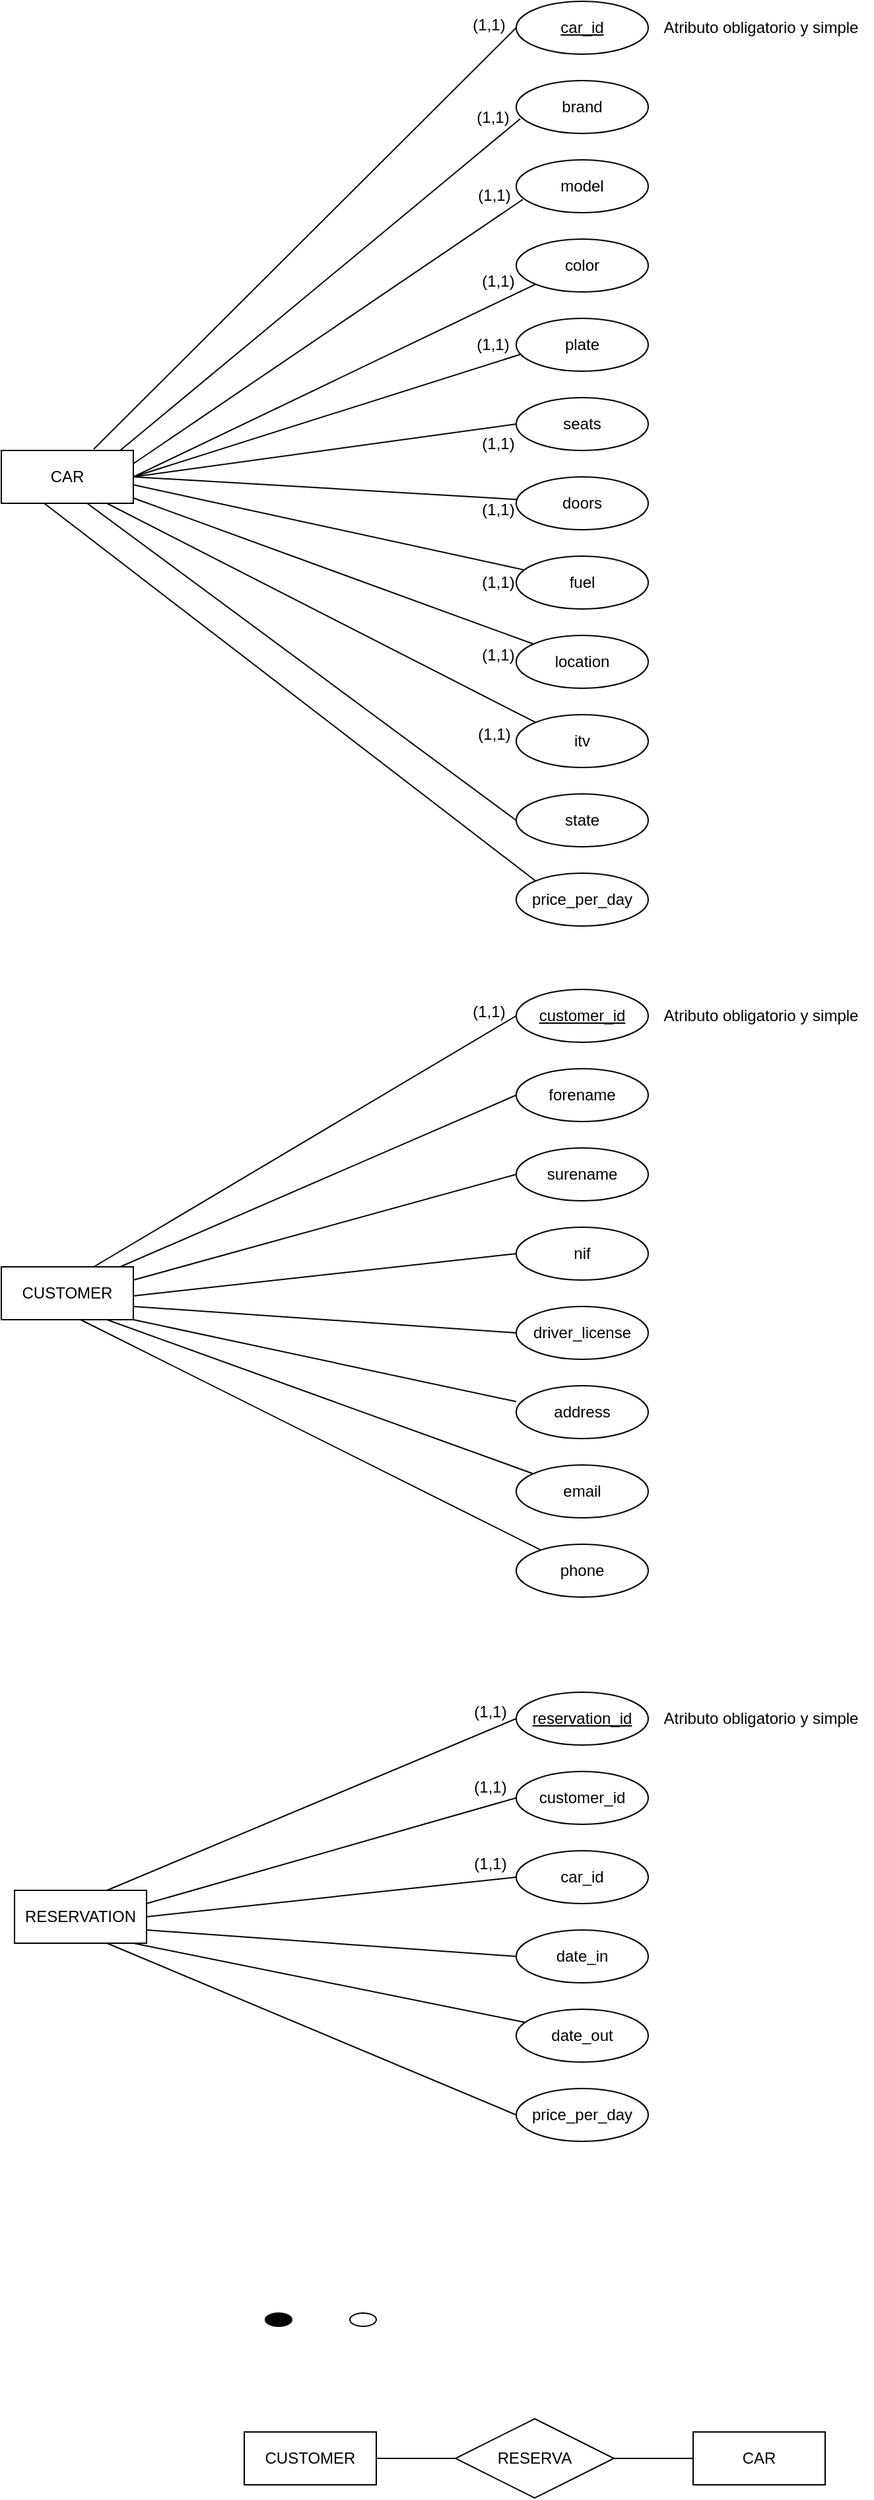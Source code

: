 <mxfile version="24.8.4">
  <diagram name="Página-1" id="37WGcSRljtL9MsTasHbK">
    <mxGraphModel dx="1434" dy="738" grid="1" gridSize="10" guides="1" tooltips="1" connect="1" arrows="1" fold="1" page="1" pageScale="1" pageWidth="827" pageHeight="1169" math="0" shadow="0">
      <root>
        <mxCell id="0" />
        <mxCell id="1" parent="0" />
        <mxCell id="kWq-YQ7jtwYpPsozGL0Q-1" value="CAR" style="whiteSpace=wrap;html=1;align=center;" vertex="1" parent="1">
          <mxGeometry x="10" y="380" width="100" height="40" as="geometry" />
        </mxCell>
        <mxCell id="kWq-YQ7jtwYpPsozGL0Q-2" value="&lt;u&gt;car_id&lt;/u&gt;" style="ellipse;whiteSpace=wrap;html=1;align=center;" vertex="1" parent="1">
          <mxGeometry x="400" y="40" width="100" height="40" as="geometry" />
        </mxCell>
        <mxCell id="kWq-YQ7jtwYpPsozGL0Q-3" value="brand" style="ellipse;whiteSpace=wrap;html=1;align=center;" vertex="1" parent="1">
          <mxGeometry x="400" y="100" width="100" height="40" as="geometry" />
        </mxCell>
        <mxCell id="kWq-YQ7jtwYpPsozGL0Q-4" value="model" style="ellipse;whiteSpace=wrap;html=1;align=center;" vertex="1" parent="1">
          <mxGeometry x="400" y="160" width="100" height="40" as="geometry" />
        </mxCell>
        <mxCell id="kWq-YQ7jtwYpPsozGL0Q-5" style="edgeStyle=orthogonalEdgeStyle;rounded=0;orthogonalLoop=1;jettySize=auto;html=1;exitX=0.5;exitY=1;exitDx=0;exitDy=0;" edge="1" parent="1" source="kWq-YQ7jtwYpPsozGL0Q-4" target="kWq-YQ7jtwYpPsozGL0Q-4">
          <mxGeometry relative="1" as="geometry" />
        </mxCell>
        <mxCell id="kWq-YQ7jtwYpPsozGL0Q-6" value="plate" style="ellipse;whiteSpace=wrap;html=1;align=center;" vertex="1" parent="1">
          <mxGeometry x="400" y="280" width="100" height="40" as="geometry" />
        </mxCell>
        <mxCell id="kWq-YQ7jtwYpPsozGL0Q-7" value="color" style="ellipse;whiteSpace=wrap;html=1;align=center;" vertex="1" parent="1">
          <mxGeometry x="400" y="220" width="100" height="40" as="geometry" />
        </mxCell>
        <mxCell id="kWq-YQ7jtwYpPsozGL0Q-8" value="RESERVATION" style="whiteSpace=wrap;html=1;align=center;" vertex="1" parent="1">
          <mxGeometry x="20" y="1470" width="100" height="40" as="geometry" />
        </mxCell>
        <mxCell id="kWq-YQ7jtwYpPsozGL0Q-9" value="CUSTOMER" style="whiteSpace=wrap;html=1;align=center;" vertex="1" parent="1">
          <mxGeometry x="10" y="998" width="100" height="40" as="geometry" />
        </mxCell>
        <mxCell id="kWq-YQ7jtwYpPsozGL0Q-10" value="seats" style="ellipse;whiteSpace=wrap;html=1;align=center;" vertex="1" parent="1">
          <mxGeometry x="400" y="340" width="100" height="40" as="geometry" />
        </mxCell>
        <mxCell id="kWq-YQ7jtwYpPsozGL0Q-11" value="doors" style="ellipse;whiteSpace=wrap;html=1;align=center;" vertex="1" parent="1">
          <mxGeometry x="400" y="400" width="100" height="40" as="geometry" />
        </mxCell>
        <mxCell id="kWq-YQ7jtwYpPsozGL0Q-12" value="fuel" style="ellipse;whiteSpace=wrap;html=1;align=center;" vertex="1" parent="1">
          <mxGeometry x="400" y="460" width="100" height="40" as="geometry" />
        </mxCell>
        <mxCell id="kWq-YQ7jtwYpPsozGL0Q-13" value="location" style="ellipse;whiteSpace=wrap;html=1;align=center;" vertex="1" parent="1">
          <mxGeometry x="400" y="520" width="100" height="40" as="geometry" />
        </mxCell>
        <mxCell id="kWq-YQ7jtwYpPsozGL0Q-14" value="itv" style="ellipse;whiteSpace=wrap;html=1;align=center;" vertex="1" parent="1">
          <mxGeometry x="400" y="580" width="100" height="40" as="geometry" />
        </mxCell>
        <mxCell id="kWq-YQ7jtwYpPsozGL0Q-15" value="price_per_day" style="ellipse;whiteSpace=wrap;html=1;align=center;" vertex="1" parent="1">
          <mxGeometry x="400" y="700" width="100" height="40" as="geometry" />
        </mxCell>
        <mxCell id="kWq-YQ7jtwYpPsozGL0Q-16" value="state" style="ellipse;whiteSpace=wrap;html=1;align=center;" vertex="1" parent="1">
          <mxGeometry x="400" y="640" width="100" height="40" as="geometry" />
        </mxCell>
        <mxCell id="kWq-YQ7jtwYpPsozGL0Q-17" value="" style="endArrow=none;html=1;rounded=0;entryX=0;entryY=0.5;entryDx=0;entryDy=0;" edge="1" parent="1" target="kWq-YQ7jtwYpPsozGL0Q-2">
          <mxGeometry relative="1" as="geometry">
            <mxPoint x="80" y="379" as="sourcePoint" />
            <mxPoint x="240" y="379" as="targetPoint" />
          </mxGeometry>
        </mxCell>
        <mxCell id="kWq-YQ7jtwYpPsozGL0Q-18" value="" style="endArrow=none;html=1;rounded=0;entryX=0.03;entryY=0.725;entryDx=0;entryDy=0;entryPerimeter=0;" edge="1" parent="1" target="kWq-YQ7jtwYpPsozGL0Q-3">
          <mxGeometry relative="1" as="geometry">
            <mxPoint x="100" y="380" as="sourcePoint" />
            <mxPoint x="230" y="61" as="targetPoint" />
          </mxGeometry>
        </mxCell>
        <mxCell id="kWq-YQ7jtwYpPsozGL0Q-19" value="" style="endArrow=none;html=1;rounded=0;entryX=0.05;entryY=0.75;entryDx=0;entryDy=0;entryPerimeter=0;" edge="1" parent="1" target="kWq-YQ7jtwYpPsozGL0Q-4">
          <mxGeometry relative="1" as="geometry">
            <mxPoint x="110" y="390" as="sourcePoint" />
            <mxPoint x="222" y="141" as="targetPoint" />
          </mxGeometry>
        </mxCell>
        <mxCell id="kWq-YQ7jtwYpPsozGL0Q-20" value="" style="endArrow=none;html=1;rounded=0;entryX=0;entryY=1;entryDx=0;entryDy=0;" edge="1" parent="1" target="kWq-YQ7jtwYpPsozGL0Q-7">
          <mxGeometry relative="1" as="geometry">
            <mxPoint x="110" y="400" as="sourcePoint" />
            <mxPoint x="214" y="203" as="targetPoint" />
          </mxGeometry>
        </mxCell>
        <mxCell id="kWq-YQ7jtwYpPsozGL0Q-21" value="" style="endArrow=none;html=1;rounded=0;entryX=0.04;entryY=0.675;entryDx=0;entryDy=0;entryPerimeter=0;" edge="1" parent="1" target="kWq-YQ7jtwYpPsozGL0Q-6">
          <mxGeometry relative="1" as="geometry">
            <mxPoint x="110" y="400" as="sourcePoint" />
            <mxPoint x="225" y="254" as="targetPoint" />
          </mxGeometry>
        </mxCell>
        <mxCell id="kWq-YQ7jtwYpPsozGL0Q-22" value="" style="endArrow=none;html=1;rounded=0;entryX=0;entryY=0.5;entryDx=0;entryDy=0;" edge="1" parent="1" target="kWq-YQ7jtwYpPsozGL0Q-10">
          <mxGeometry relative="1" as="geometry">
            <mxPoint x="110" y="400" as="sourcePoint" />
            <mxPoint x="214" y="307" as="targetPoint" />
          </mxGeometry>
        </mxCell>
        <mxCell id="kWq-YQ7jtwYpPsozGL0Q-23" value="" style="endArrow=none;html=1;rounded=0;" edge="1" parent="1" target="kWq-YQ7jtwYpPsozGL0Q-11">
          <mxGeometry relative="1" as="geometry">
            <mxPoint x="110" y="400" as="sourcePoint" />
            <mxPoint x="210" y="360" as="targetPoint" />
          </mxGeometry>
        </mxCell>
        <mxCell id="kWq-YQ7jtwYpPsozGL0Q-24" value="" style="endArrow=none;html=1;rounded=0;" edge="1" parent="1" target="kWq-YQ7jtwYpPsozGL0Q-12">
          <mxGeometry relative="1" as="geometry">
            <mxPoint x="110" y="406" as="sourcePoint" />
            <mxPoint x="213" y="420" as="targetPoint" />
          </mxGeometry>
        </mxCell>
        <mxCell id="kWq-YQ7jtwYpPsozGL0Q-25" value="" style="endArrow=none;html=1;rounded=0;" edge="1" parent="1" target="kWq-YQ7jtwYpPsozGL0Q-13">
          <mxGeometry relative="1" as="geometry">
            <mxPoint x="110" y="416" as="sourcePoint" />
            <mxPoint x="229" y="474" as="targetPoint" />
          </mxGeometry>
        </mxCell>
        <mxCell id="kWq-YQ7jtwYpPsozGL0Q-26" value="" style="endArrow=none;html=1;rounded=0;entryX=0;entryY=0;entryDx=0;entryDy=0;" edge="1" parent="1" target="kWq-YQ7jtwYpPsozGL0Q-14">
          <mxGeometry relative="1" as="geometry">
            <mxPoint x="90" y="420" as="sourcePoint" />
            <mxPoint x="218" y="526" as="targetPoint" />
          </mxGeometry>
        </mxCell>
        <mxCell id="kWq-YQ7jtwYpPsozGL0Q-27" value="" style="endArrow=none;html=1;rounded=0;entryX=0;entryY=0.5;entryDx=0;entryDy=0;" edge="1" parent="1" target="kWq-YQ7jtwYpPsozGL0Q-16">
          <mxGeometry relative="1" as="geometry">
            <mxPoint x="75" y="420" as="sourcePoint" />
            <mxPoint x="210" y="586" as="targetPoint" />
          </mxGeometry>
        </mxCell>
        <mxCell id="kWq-YQ7jtwYpPsozGL0Q-28" value="" style="endArrow=none;html=1;rounded=0;entryX=0;entryY=0;entryDx=0;entryDy=0;" edge="1" parent="1" target="kWq-YQ7jtwYpPsozGL0Q-15">
          <mxGeometry relative="1" as="geometry">
            <mxPoint x="42.5" y="420" as="sourcePoint" />
            <mxPoint x="177.5" y="660" as="targetPoint" />
          </mxGeometry>
        </mxCell>
        <mxCell id="kWq-YQ7jtwYpPsozGL0Q-29" value="&lt;u&gt;customer_id&lt;/u&gt;" style="ellipse;whiteSpace=wrap;html=1;align=center;" vertex="1" parent="1">
          <mxGeometry x="400" y="788" width="100" height="40" as="geometry" />
        </mxCell>
        <mxCell id="kWq-YQ7jtwYpPsozGL0Q-30" value="forename" style="ellipse;whiteSpace=wrap;html=1;align=center;" vertex="1" parent="1">
          <mxGeometry x="400" y="848" width="100" height="40" as="geometry" />
        </mxCell>
        <mxCell id="kWq-YQ7jtwYpPsozGL0Q-31" value="surename" style="ellipse;whiteSpace=wrap;html=1;align=center;" vertex="1" parent="1">
          <mxGeometry x="400" y="908" width="100" height="40" as="geometry" />
        </mxCell>
        <mxCell id="kWq-YQ7jtwYpPsozGL0Q-32" value="nif" style="ellipse;whiteSpace=wrap;html=1;align=center;" vertex="1" parent="1">
          <mxGeometry x="400" y="968" width="100" height="40" as="geometry" />
        </mxCell>
        <mxCell id="kWq-YQ7jtwYpPsozGL0Q-33" value="driver_license" style="ellipse;whiteSpace=wrap;html=1;align=center;" vertex="1" parent="1">
          <mxGeometry x="400" y="1028" width="100" height="40" as="geometry" />
        </mxCell>
        <mxCell id="kWq-YQ7jtwYpPsozGL0Q-34" value="address" style="ellipse;whiteSpace=wrap;html=1;align=center;" vertex="1" parent="1">
          <mxGeometry x="400" y="1088" width="100" height="40" as="geometry" />
        </mxCell>
        <mxCell id="kWq-YQ7jtwYpPsozGL0Q-35" value="phone" style="ellipse;whiteSpace=wrap;html=1;align=center;" vertex="1" parent="1">
          <mxGeometry x="400" y="1208" width="100" height="40" as="geometry" />
        </mxCell>
        <mxCell id="kWq-YQ7jtwYpPsozGL0Q-36" value="email" style="ellipse;whiteSpace=wrap;html=1;align=center;" vertex="1" parent="1">
          <mxGeometry x="400" y="1148" width="100" height="40" as="geometry" />
        </mxCell>
        <mxCell id="kWq-YQ7jtwYpPsozGL0Q-37" value="&lt;u&gt;reservation_id&lt;/u&gt;" style="ellipse;whiteSpace=wrap;html=1;align=center;" vertex="1" parent="1">
          <mxGeometry x="400" y="1320" width="100" height="40" as="geometry" />
        </mxCell>
        <mxCell id="kWq-YQ7jtwYpPsozGL0Q-38" value="customer_id" style="ellipse;whiteSpace=wrap;html=1;align=center;" vertex="1" parent="1">
          <mxGeometry x="400" y="1380" width="100" height="40" as="geometry" />
        </mxCell>
        <mxCell id="kWq-YQ7jtwYpPsozGL0Q-39" value="car_id" style="ellipse;whiteSpace=wrap;html=1;align=center;" vertex="1" parent="1">
          <mxGeometry x="400" y="1440" width="100" height="40" as="geometry" />
        </mxCell>
        <mxCell id="kWq-YQ7jtwYpPsozGL0Q-40" value="date_in" style="ellipse;whiteSpace=wrap;html=1;align=center;" vertex="1" parent="1">
          <mxGeometry x="400" y="1500" width="100" height="40" as="geometry" />
        </mxCell>
        <mxCell id="kWq-YQ7jtwYpPsozGL0Q-41" value="date_out" style="ellipse;whiteSpace=wrap;html=1;align=center;" vertex="1" parent="1">
          <mxGeometry x="400" y="1560" width="100" height="40" as="geometry" />
        </mxCell>
        <mxCell id="kWq-YQ7jtwYpPsozGL0Q-42" value="price_per_day" style="ellipse;whiteSpace=wrap;html=1;align=center;" vertex="1" parent="1">
          <mxGeometry x="400" y="1620" width="100" height="40" as="geometry" />
        </mxCell>
        <mxCell id="kWq-YQ7jtwYpPsozGL0Q-43" value="" style="endArrow=none;html=1;rounded=0;entryX=0;entryY=0.5;entryDx=0;entryDy=0;" edge="1" parent="1" target="kWq-YQ7jtwYpPsozGL0Q-29">
          <mxGeometry relative="1" as="geometry">
            <mxPoint x="80" y="998" as="sourcePoint" />
            <mxPoint x="240" y="998" as="targetPoint" />
          </mxGeometry>
        </mxCell>
        <mxCell id="kWq-YQ7jtwYpPsozGL0Q-44" value="" style="endArrow=none;html=1;rounded=0;entryX=0;entryY=0.5;entryDx=0;entryDy=0;" edge="1" parent="1" target="kWq-YQ7jtwYpPsozGL0Q-30">
          <mxGeometry relative="1" as="geometry">
            <mxPoint x="100" y="998" as="sourcePoint" />
            <mxPoint x="420" y="808" as="targetPoint" />
          </mxGeometry>
        </mxCell>
        <mxCell id="kWq-YQ7jtwYpPsozGL0Q-45" value="" style="endArrow=none;html=1;rounded=0;entryX=0;entryY=0.5;entryDx=0;entryDy=0;" edge="1" parent="1" target="kWq-YQ7jtwYpPsozGL0Q-31">
          <mxGeometry relative="1" as="geometry">
            <mxPoint x="110" y="1008" as="sourcePoint" />
            <mxPoint x="410" y="878" as="targetPoint" />
          </mxGeometry>
        </mxCell>
        <mxCell id="kWq-YQ7jtwYpPsozGL0Q-46" value="" style="endArrow=none;html=1;rounded=0;entryX=0;entryY=0.5;entryDx=0;entryDy=0;" edge="1" parent="1" target="kWq-YQ7jtwYpPsozGL0Q-32">
          <mxGeometry relative="1" as="geometry">
            <mxPoint x="110" y="1020" as="sourcePoint" />
            <mxPoint x="400" y="940" as="targetPoint" />
          </mxGeometry>
        </mxCell>
        <mxCell id="kWq-YQ7jtwYpPsozGL0Q-47" value="" style="endArrow=none;html=1;rounded=0;entryX=0;entryY=0.5;entryDx=0;entryDy=0;exitX=1;exitY=0.75;exitDx=0;exitDy=0;" edge="1" parent="1" source="kWq-YQ7jtwYpPsozGL0Q-9" target="kWq-YQ7jtwYpPsozGL0Q-33">
          <mxGeometry relative="1" as="geometry">
            <mxPoint x="110" y="1034" as="sourcePoint" />
            <mxPoint x="400" y="1002" as="targetPoint" />
          </mxGeometry>
        </mxCell>
        <mxCell id="kWq-YQ7jtwYpPsozGL0Q-48" value="" style="endArrow=none;html=1;rounded=0;entryX=0;entryY=0.3;entryDx=0;entryDy=0;exitX=1;exitY=0.75;exitDx=0;exitDy=0;entryPerimeter=0;" edge="1" parent="1" target="kWq-YQ7jtwYpPsozGL0Q-34">
          <mxGeometry relative="1" as="geometry">
            <mxPoint x="110" y="1038" as="sourcePoint" />
            <mxPoint x="400" y="1058" as="targetPoint" />
          </mxGeometry>
        </mxCell>
        <mxCell id="kWq-YQ7jtwYpPsozGL0Q-49" value="" style="endArrow=none;html=1;rounded=0;exitX=1;exitY=0.75;exitDx=0;exitDy=0;" edge="1" parent="1" target="kWq-YQ7jtwYpPsozGL0Q-36">
          <mxGeometry relative="1" as="geometry">
            <mxPoint x="90" y="1038" as="sourcePoint" />
            <mxPoint x="380" y="1100" as="targetPoint" />
          </mxGeometry>
        </mxCell>
        <mxCell id="kWq-YQ7jtwYpPsozGL0Q-50" value="" style="endArrow=none;html=1;rounded=0;exitX=1;exitY=0.75;exitDx=0;exitDy=0;" edge="1" parent="1" target="kWq-YQ7jtwYpPsozGL0Q-35">
          <mxGeometry relative="1" as="geometry">
            <mxPoint x="70" y="1038" as="sourcePoint" />
            <mxPoint x="393" y="1155" as="targetPoint" />
          </mxGeometry>
        </mxCell>
        <mxCell id="kWq-YQ7jtwYpPsozGL0Q-51" value="" style="endArrow=none;html=1;rounded=0;entryX=0;entryY=0.5;entryDx=0;entryDy=0;" edge="1" parent="1" target="kWq-YQ7jtwYpPsozGL0Q-37">
          <mxGeometry relative="1" as="geometry">
            <mxPoint x="90" y="1470" as="sourcePoint" />
            <mxPoint x="250" y="1470" as="targetPoint" />
          </mxGeometry>
        </mxCell>
        <mxCell id="kWq-YQ7jtwYpPsozGL0Q-52" value="" style="endArrow=none;html=1;rounded=0;entryX=0;entryY=0.5;entryDx=0;entryDy=0;" edge="1" parent="1" target="kWq-YQ7jtwYpPsozGL0Q-38">
          <mxGeometry relative="1" as="geometry">
            <mxPoint x="120" y="1480" as="sourcePoint" />
            <mxPoint x="430" y="1350" as="targetPoint" />
          </mxGeometry>
        </mxCell>
        <mxCell id="kWq-YQ7jtwYpPsozGL0Q-53" value="" style="endArrow=none;html=1;rounded=0;entryX=0;entryY=0.5;entryDx=0;entryDy=0;" edge="1" parent="1" target="kWq-YQ7jtwYpPsozGL0Q-39">
          <mxGeometry relative="1" as="geometry">
            <mxPoint x="120" y="1490" as="sourcePoint" />
            <mxPoint x="400" y="1410" as="targetPoint" />
          </mxGeometry>
        </mxCell>
        <mxCell id="kWq-YQ7jtwYpPsozGL0Q-54" value="" style="endArrow=none;html=1;rounded=0;entryX=0;entryY=0.5;entryDx=0;entryDy=0;" edge="1" parent="1" target="kWq-YQ7jtwYpPsozGL0Q-40">
          <mxGeometry relative="1" as="geometry">
            <mxPoint x="120" y="1500" as="sourcePoint" />
            <mxPoint x="400" y="1470" as="targetPoint" />
          </mxGeometry>
        </mxCell>
        <mxCell id="kWq-YQ7jtwYpPsozGL0Q-55" value="" style="endArrow=none;html=1;rounded=0;entryX=0.07;entryY=0.25;entryDx=0;entryDy=0;entryPerimeter=0;" edge="1" parent="1" target="kWq-YQ7jtwYpPsozGL0Q-41">
          <mxGeometry relative="1" as="geometry">
            <mxPoint x="110" y="1510" as="sourcePoint" />
            <mxPoint x="390" y="1530" as="targetPoint" />
          </mxGeometry>
        </mxCell>
        <mxCell id="kWq-YQ7jtwYpPsozGL0Q-56" value="" style="endArrow=none;html=1;rounded=0;entryX=0;entryY=0.5;entryDx=0;entryDy=0;" edge="1" parent="1" target="kWq-YQ7jtwYpPsozGL0Q-42">
          <mxGeometry relative="1" as="geometry">
            <mxPoint x="90" y="1510" as="sourcePoint" />
            <mxPoint x="387" y="1570" as="targetPoint" />
          </mxGeometry>
        </mxCell>
        <mxCell id="kWq-YQ7jtwYpPsozGL0Q-57" value="&lt;div&gt;(1,1)&lt;/div&gt;" style="text;html=1;align=center;verticalAlign=middle;resizable=0;points=[];autosize=1;strokeColor=none;fillColor=none;" vertex="1" parent="1">
          <mxGeometry x="354" y="43" width="50" height="30" as="geometry" />
        </mxCell>
        <mxCell id="kWq-YQ7jtwYpPsozGL0Q-65" value="&lt;div&gt;(1,1)&lt;/div&gt;" style="text;html=1;align=center;verticalAlign=middle;resizable=0;points=[];autosize=1;strokeColor=none;fillColor=none;" vertex="1" parent="1">
          <mxGeometry x="354" y="790" width="50" height="30" as="geometry" />
        </mxCell>
        <mxCell id="kWq-YQ7jtwYpPsozGL0Q-66" value="&lt;div&gt;(1,1)&lt;/div&gt;" style="text;html=1;align=center;verticalAlign=middle;resizable=0;points=[];autosize=1;strokeColor=none;fillColor=none;" vertex="1" parent="1">
          <mxGeometry x="355" y="1320" width="50" height="30" as="geometry" />
        </mxCell>
        <mxCell id="kWq-YQ7jtwYpPsozGL0Q-67" value="&lt;div&gt;(1,1)&lt;/div&gt;" style="text;html=1;align=center;verticalAlign=middle;resizable=0;points=[];autosize=1;strokeColor=none;fillColor=none;" vertex="1" parent="1">
          <mxGeometry x="355" y="1377" width="50" height="30" as="geometry" />
        </mxCell>
        <mxCell id="kWq-YQ7jtwYpPsozGL0Q-68" value="&lt;div&gt;(1,1)&lt;/div&gt;" style="text;html=1;align=center;verticalAlign=middle;resizable=0;points=[];autosize=1;strokeColor=none;fillColor=none;" vertex="1" parent="1">
          <mxGeometry x="355" y="1435" width="50" height="30" as="geometry" />
        </mxCell>
        <mxCell id="kWq-YQ7jtwYpPsozGL0Q-69" value="CUSTOMER" style="whiteSpace=wrap;html=1;align=center;" vertex="1" parent="1">
          <mxGeometry x="194" y="1880" width="100" height="40" as="geometry" />
        </mxCell>
        <mxCell id="kWq-YQ7jtwYpPsozGL0Q-70" value="" style="line;strokeWidth=1;rotatable=0;dashed=0;labelPosition=right;align=left;verticalAlign=middle;spacingTop=0;spacingLeft=6;points=[];portConstraint=eastwest;" vertex="1" parent="1">
          <mxGeometry x="294" y="1895" width="60" height="10" as="geometry" />
        </mxCell>
        <mxCell id="kWq-YQ7jtwYpPsozGL0Q-71" value="RESERVA" style="shape=rhombus;perimeter=rhombusPerimeter;whiteSpace=wrap;html=1;align=center;" vertex="1" parent="1">
          <mxGeometry x="354" y="1870" width="120" height="60" as="geometry" />
        </mxCell>
        <mxCell id="kWq-YQ7jtwYpPsozGL0Q-72" value="CAR" style="whiteSpace=wrap;html=1;align=center;" vertex="1" parent="1">
          <mxGeometry x="534" y="1880" width="100" height="40" as="geometry" />
        </mxCell>
        <mxCell id="kWq-YQ7jtwYpPsozGL0Q-73" value="" style="line;strokeWidth=1;rotatable=0;dashed=0;labelPosition=right;align=left;verticalAlign=middle;spacingTop=0;spacingLeft=6;points=[];portConstraint=eastwest;" vertex="1" parent="1">
          <mxGeometry x="474" y="1895" width="60" height="10" as="geometry" />
        </mxCell>
        <mxCell id="kWq-YQ7jtwYpPsozGL0Q-74" value="Atributo obligatorio y simple" style="text;html=1;align=center;verticalAlign=middle;resizable=0;points=[];autosize=1;strokeColor=none;fillColor=none;" vertex="1" parent="1">
          <mxGeometry x="500" y="45" width="170" height="30" as="geometry" />
        </mxCell>
        <mxCell id="kWq-YQ7jtwYpPsozGL0Q-77" value="Atributo obligatorio y simple" style="text;html=1;align=center;verticalAlign=middle;resizable=0;points=[];autosize=1;strokeColor=none;fillColor=none;" vertex="1" parent="1">
          <mxGeometry x="500" y="793" width="170" height="30" as="geometry" />
        </mxCell>
        <mxCell id="kWq-YQ7jtwYpPsozGL0Q-78" value="Atributo obligatorio y simple" style="text;html=1;align=center;verticalAlign=middle;resizable=0;points=[];autosize=1;strokeColor=none;fillColor=none;" vertex="1" parent="1">
          <mxGeometry x="500" y="1325" width="170" height="30" as="geometry" />
        </mxCell>
        <mxCell id="kWq-YQ7jtwYpPsozGL0Q-79" value="&lt;div&gt;(1,1)&lt;/div&gt;" style="text;html=1;align=center;verticalAlign=middle;resizable=0;points=[];autosize=1;strokeColor=none;fillColor=none;" vertex="1" parent="1">
          <mxGeometry x="357" y="113" width="50" height="30" as="geometry" />
        </mxCell>
        <mxCell id="kWq-YQ7jtwYpPsozGL0Q-80" value="&lt;div&gt;(1,1)&lt;/div&gt;" style="text;html=1;align=center;verticalAlign=middle;resizable=0;points=[];autosize=1;strokeColor=none;fillColor=none;" vertex="1" parent="1">
          <mxGeometry x="358" y="172" width="50" height="30" as="geometry" />
        </mxCell>
        <mxCell id="kWq-YQ7jtwYpPsozGL0Q-81" value="&lt;div&gt;(1,1)&lt;/div&gt;" style="text;html=1;align=center;verticalAlign=middle;resizable=0;points=[];autosize=1;strokeColor=none;fillColor=none;" vertex="1" parent="1">
          <mxGeometry x="361" y="237" width="50" height="30" as="geometry" />
        </mxCell>
        <mxCell id="kWq-YQ7jtwYpPsozGL0Q-82" value="&lt;div&gt;(1,1)&lt;/div&gt;" style="text;html=1;align=center;verticalAlign=middle;resizable=0;points=[];autosize=1;strokeColor=none;fillColor=none;" vertex="1" parent="1">
          <mxGeometry x="357" y="285" width="50" height="30" as="geometry" />
        </mxCell>
        <mxCell id="kWq-YQ7jtwYpPsozGL0Q-83" value="&lt;div&gt;(1,1)&lt;/div&gt;" style="text;html=1;align=center;verticalAlign=middle;resizable=0;points=[];autosize=1;strokeColor=none;fillColor=none;" vertex="1" parent="1">
          <mxGeometry x="361" y="360" width="50" height="30" as="geometry" />
        </mxCell>
        <mxCell id="kWq-YQ7jtwYpPsozGL0Q-84" value="&lt;div&gt;(1,1)&lt;/div&gt;" style="text;html=1;align=center;verticalAlign=middle;resizable=0;points=[];autosize=1;strokeColor=none;fillColor=none;" vertex="1" parent="1">
          <mxGeometry x="361" y="410" width="50" height="30" as="geometry" />
        </mxCell>
        <mxCell id="kWq-YQ7jtwYpPsozGL0Q-85" value="&lt;div&gt;(1,1)&lt;/div&gt;" style="text;html=1;align=center;verticalAlign=middle;resizable=0;points=[];autosize=1;strokeColor=none;fillColor=none;" vertex="1" parent="1">
          <mxGeometry x="361" y="465" width="50" height="30" as="geometry" />
        </mxCell>
        <mxCell id="kWq-YQ7jtwYpPsozGL0Q-86" value="&lt;div&gt;(1,1)&lt;/div&gt;" style="text;html=1;align=center;verticalAlign=middle;resizable=0;points=[];autosize=1;strokeColor=none;fillColor=none;" vertex="1" parent="1">
          <mxGeometry x="361" y="520" width="50" height="30" as="geometry" />
        </mxCell>
        <mxCell id="kWq-YQ7jtwYpPsozGL0Q-87" value="&lt;div&gt;(1,1)&lt;/div&gt;" style="text;html=1;align=center;verticalAlign=middle;resizable=0;points=[];autosize=1;strokeColor=none;fillColor=none;" vertex="1" parent="1">
          <mxGeometry x="358" y="580" width="50" height="30" as="geometry" />
        </mxCell>
        <mxCell id="kWq-YQ7jtwYpPsozGL0Q-107" value="" style="ellipse;whiteSpace=wrap;html=1;fillColor=#000000;" vertex="1" parent="1">
          <mxGeometry x="210" y="1790" width="20" height="10" as="geometry" />
        </mxCell>
        <mxCell id="kWq-YQ7jtwYpPsozGL0Q-108" value="" style="ellipse;whiteSpace=wrap;html=1;fillColor=#FFFFFF;" vertex="1" parent="1">
          <mxGeometry x="274" y="1790" width="20" height="10" as="geometry" />
        </mxCell>
      </root>
    </mxGraphModel>
  </diagram>
</mxfile>
